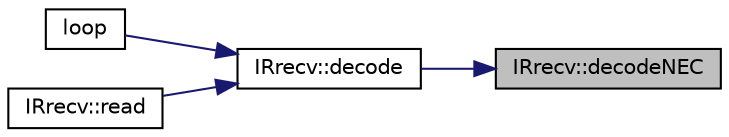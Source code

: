 digraph "IRrecv::decodeNEC"
{
 // LATEX_PDF_SIZE
  edge [fontname="Helvetica",fontsize="10",labelfontname="Helvetica",labelfontsize="10"];
  node [fontname="Helvetica",fontsize="10",shape=record];
  rankdir="RL";
  Node1 [label="IRrecv::decodeNEC",height=0.2,width=0.4,color="black", fillcolor="grey75", style="filled", fontcolor="black",tooltip=" "];
  Node1 -> Node2 [dir="back",color="midnightblue",fontsize="10",style="solid",fontname="Helvetica"];
  Node2 [label="IRrecv::decode",height=0.2,width=0.4,color="black", fillcolor="white", style="filled",URL="$group___receiving.html#ga913af602be49b9182fb0b22e9e351b36",tooltip=" "];
  Node2 -> Node3 [dir="back",color="midnightblue",fontsize="10",style="solid",fontname="Helvetica"];
  Node3 [label="loop",height=0.2,width=0.4,color="black", fillcolor="white", style="filled",URL="$main_8cpp.html#afe461d27b9c48d5921c00d521181f12f",tooltip=" "];
  Node2 -> Node4 [dir="back",color="midnightblue",fontsize="10",style="solid",fontname="Helvetica"];
  Node4 [label="IRrecv::read",height=0.2,width=0.4,color="black", fillcolor="white", style="filled",URL="$group___receiving.html#ga471a42c75e807e43827e319852536e3c",tooltip=" "];
}

